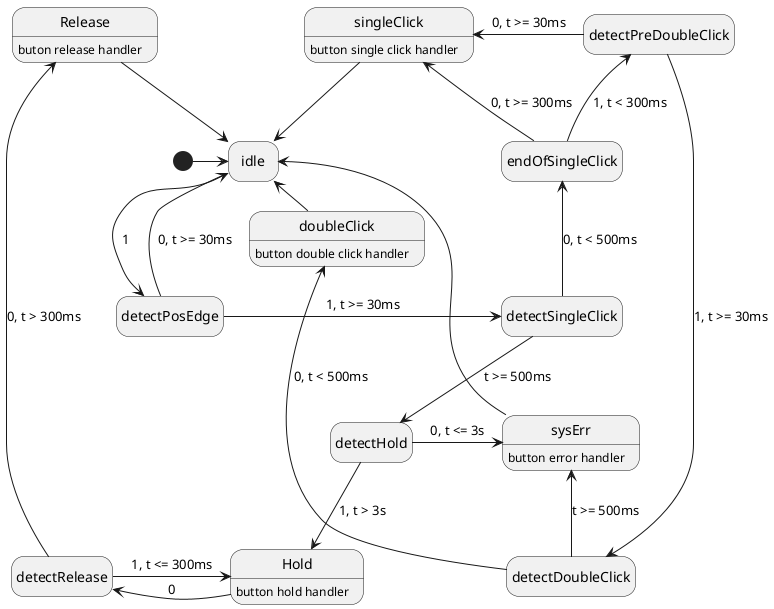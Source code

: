 @startuml

hide empty description

[*] -> idle

state idle
idle -down-> detectPosEdge : 1

state detectPosEdge
detectPosEdge -right-> detectSingleClick : 1, t >= 30ms
detectPosEdge -up-> idle : 0, t >= 30ms

state detectSingleClick
detectSingleClick -up-> endOfSingleClick : 0, t < 500ms
detectSingleClick -down-> detectHold : t >= 500ms

state endOfSingleClick
endOfSingleClick -up-> singleClick : 0, t >= 300ms
endOfSingleClick -up-> detectPreDoubleClick : 1, t < 300ms

state detectPreDoubleClick
detectPreDoubleClick -right-> detectDoubleClick : 1, t >= 30ms
detectPreDoubleClick -left-> singleClick :0, t >= 30ms

state detectDoubleClick
detectDoubleClick -up-> doubleClick : 0, t < 500ms
detectDoubleClick -up-> sysErr : t >= 500ms

state detectHold
detectHold -right-> sysErr : 0, t <= 3s
detectHold -down-> Hold : 1, t > 3s

state Hold : button hold handler
Hold -left-> detectRelease : 0

state detectRelease
detectRelease -right-> Hold : 1, t <= 300ms
detectRelease -left-> Release : 0, t > 300ms

state Release : buton release handler
Release --> idle

state singleClick : button single click handler
singleClick -down-> idle

state doubleClick : button double click handler
doubleClick -left-> idle

state sysErr: button error handler
sysErr -left-> idle


@enduml
